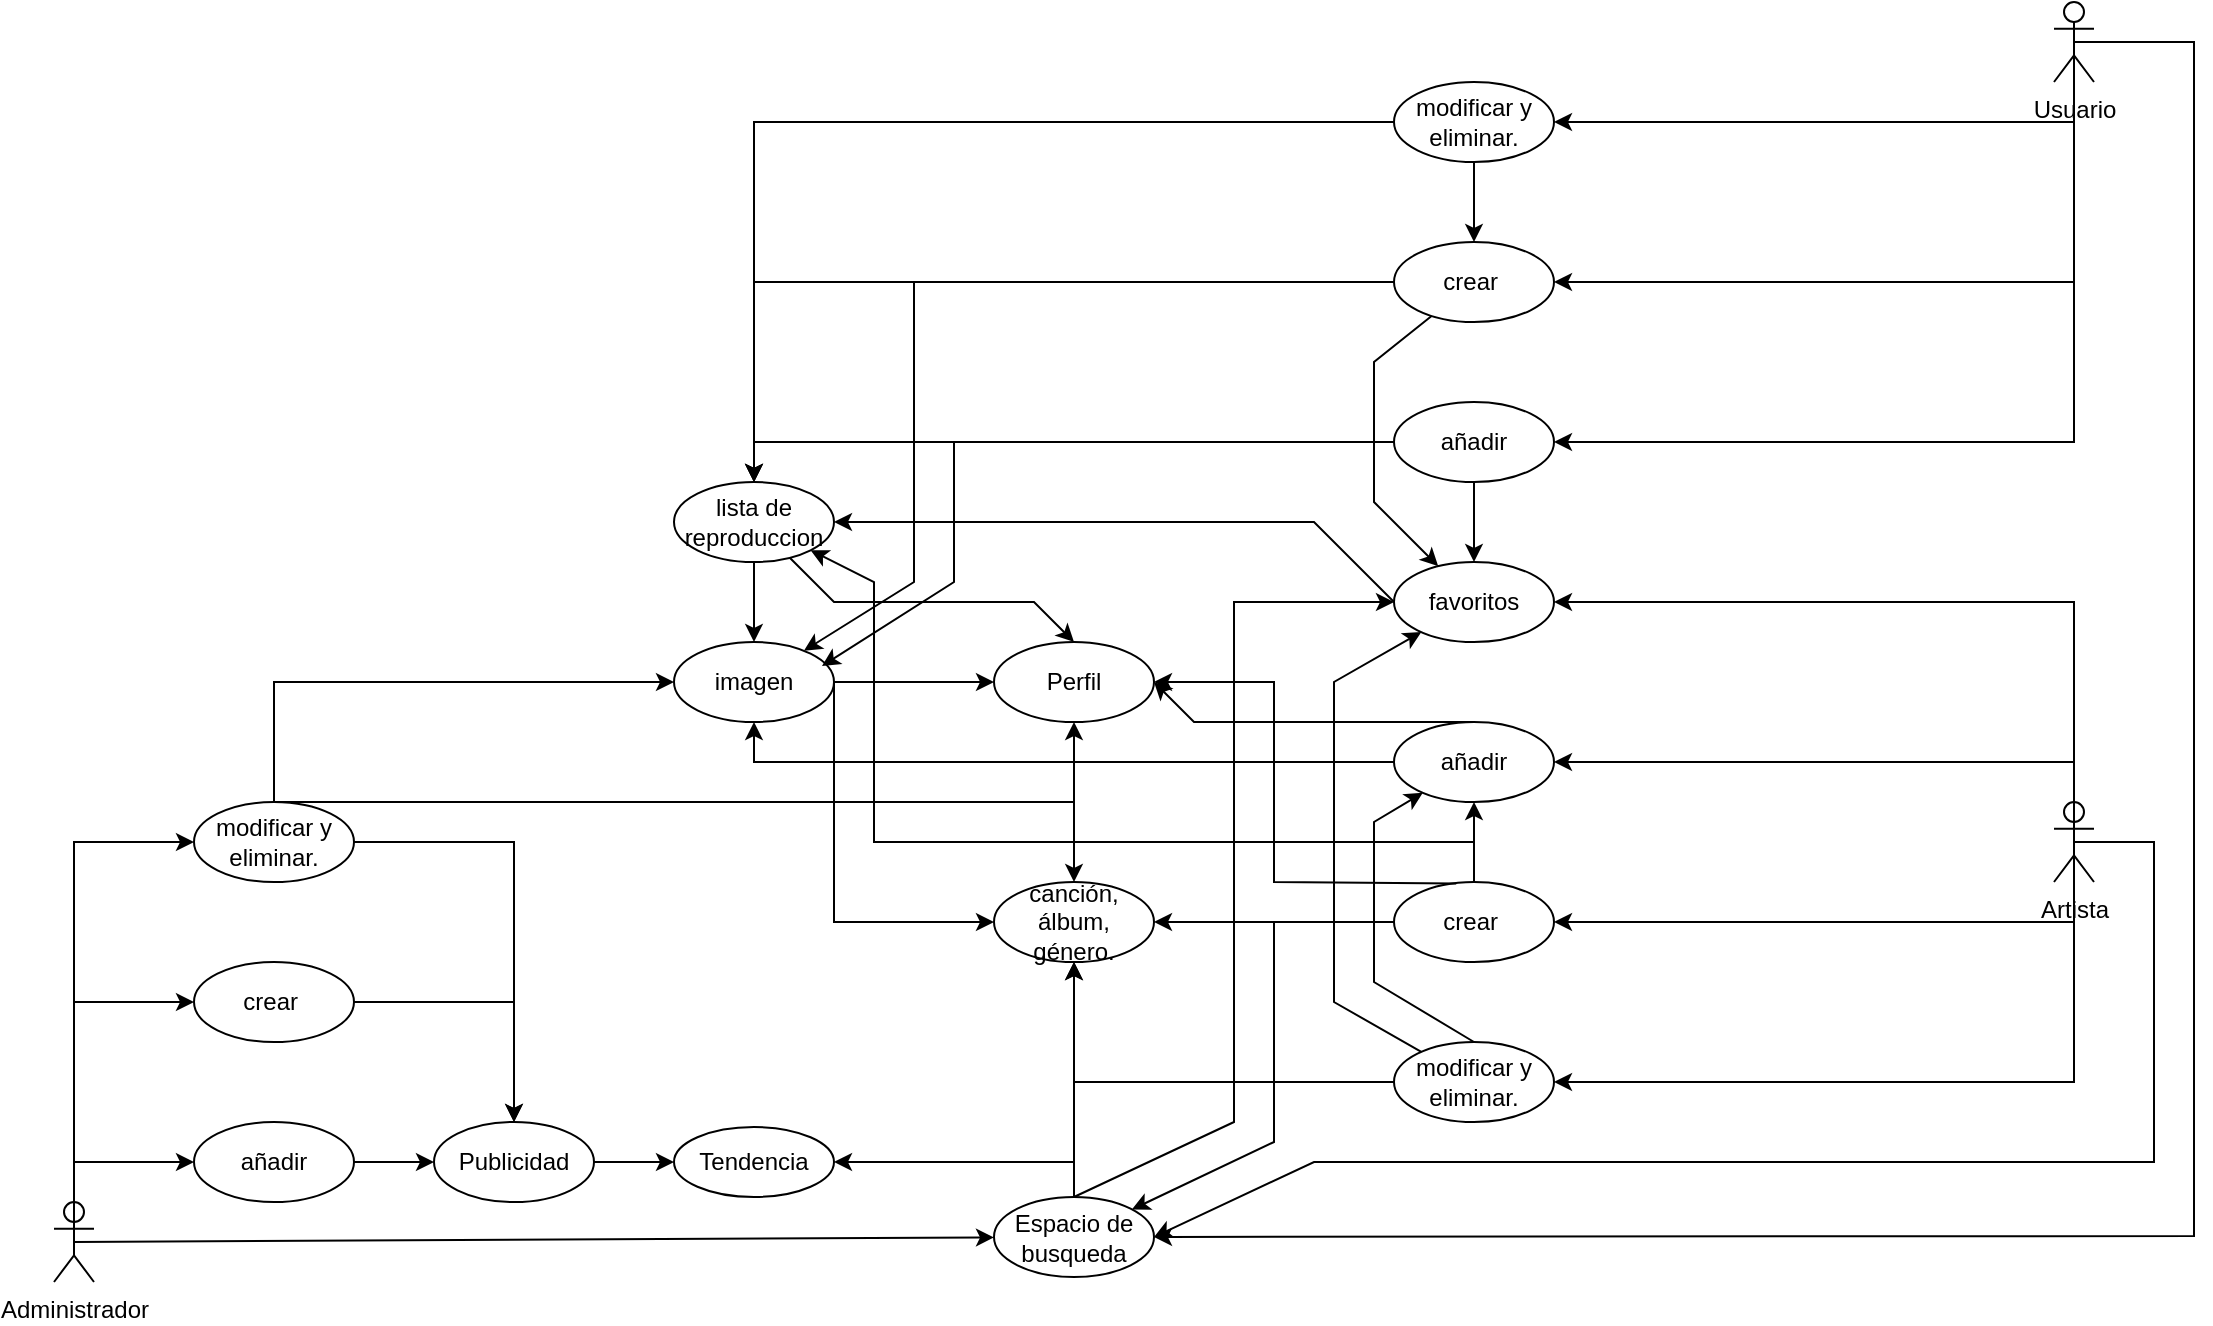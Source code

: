 <mxfile version="24.2.3" type="device">
  <diagram name="Página-1" id="-5zOtFLq7SKK8Ss9scCu">
    <mxGraphModel dx="2062" dy="1834" grid="1" gridSize="10" guides="1" tooltips="1" connect="1" arrows="1" fold="1" page="1" pageScale="1" pageWidth="827" pageHeight="1169" math="0" shadow="0">
      <root>
        <mxCell id="0" />
        <mxCell id="1" parent="0" />
        <mxCell id="MYRkEVuzvfeUx_2Qi6E3-7" value="Administrador" style="shape=umlActor;verticalLabelPosition=bottom;verticalAlign=top;html=1;outlineConnect=0;" parent="1" vertex="1">
          <mxGeometry x="-70" y="440" width="20" height="40" as="geometry" />
        </mxCell>
        <mxCell id="MYRkEVuzvfeUx_2Qi6E3-8" value="Usuario" style="shape=umlActor;verticalLabelPosition=bottom;verticalAlign=top;html=1;outlineConnect=0;" parent="1" vertex="1">
          <mxGeometry x="930" y="-160" width="20" height="40" as="geometry" />
        </mxCell>
        <mxCell id="MYRkEVuzvfeUx_2Qi6E3-9" value="Artista" style="shape=umlActor;verticalLabelPosition=bottom;verticalAlign=top;html=1;outlineConnect=0;" parent="1" vertex="1">
          <mxGeometry x="930" y="240" width="20" height="40" as="geometry" />
        </mxCell>
        <mxCell id="MYRkEVuzvfeUx_2Qi6E3-13" value="Perfil" style="ellipse;whiteSpace=wrap;html=1;" parent="1" vertex="1">
          <mxGeometry x="400" y="160" width="80" height="40" as="geometry" />
        </mxCell>
        <mxCell id="MYRkEVuzvfeUx_2Qi6E3-15" value="modificar y&lt;div&gt;eliminar.&lt;/div&gt;" style="ellipse;whiteSpace=wrap;html=1;" parent="1" vertex="1">
          <mxGeometry x="600" y="-120" width="80" height="40" as="geometry" />
        </mxCell>
        <mxCell id="MYRkEVuzvfeUx_2Qi6E3-17" value="modificar y&lt;div&gt;eliminar.&lt;/div&gt;" style="ellipse;whiteSpace=wrap;html=1;" parent="1" vertex="1">
          <mxGeometry y="240" width="80" height="40" as="geometry" />
        </mxCell>
        <mxCell id="MYRkEVuzvfeUx_2Qi6E3-19" value="&lt;font style=&quot;vertical-align: inherit;&quot;&gt;&lt;font style=&quot;vertical-align: inherit;&quot;&gt;&lt;font style=&quot;vertical-align: inherit;&quot;&gt;&lt;font style=&quot;vertical-align: inherit;&quot;&gt;canción, álbum, género.&lt;/font&gt;&lt;/font&gt;&lt;/font&gt;&lt;/font&gt;" style="ellipse;whiteSpace=wrap;html=1;" parent="1" vertex="1">
          <mxGeometry x="400" y="280" width="80" height="40" as="geometry" />
        </mxCell>
        <mxCell id="MYRkEVuzvfeUx_2Qi6E3-22" value="modificar y&lt;div&gt;eliminar.&lt;/div&gt;" style="ellipse;whiteSpace=wrap;html=1;" parent="1" vertex="1">
          <mxGeometry x="600" y="360" width="80" height="40" as="geometry" />
        </mxCell>
        <mxCell id="MYRkEVuzvfeUx_2Qi6E3-23" value="crear&amp;nbsp;" style="ellipse;whiteSpace=wrap;html=1;" parent="1" vertex="1">
          <mxGeometry y="320" width="80" height="40" as="geometry" />
        </mxCell>
        <mxCell id="EgMsii5ivorulvfqZ3dE-45" value="" style="edgeStyle=orthogonalEdgeStyle;rounded=0;orthogonalLoop=1;jettySize=auto;html=1;" edge="1" parent="1" source="MYRkEVuzvfeUx_2Qi6E3-25" target="MYRkEVuzvfeUx_2Qi6E3-18">
          <mxGeometry relative="1" as="geometry" />
        </mxCell>
        <mxCell id="MYRkEVuzvfeUx_2Qi6E3-25" value="crear&amp;nbsp;" style="ellipse;whiteSpace=wrap;html=1;" parent="1" vertex="1">
          <mxGeometry x="600" y="280" width="80" height="40" as="geometry" />
        </mxCell>
        <mxCell id="MYRkEVuzvfeUx_2Qi6E3-26" value="añadir" style="ellipse;whiteSpace=wrap;html=1;" parent="1" vertex="1">
          <mxGeometry x="600" y="40" width="80" height="40" as="geometry" />
        </mxCell>
        <mxCell id="MYRkEVuzvfeUx_2Qi6E3-28" value="Publicidad" style="ellipse;whiteSpace=wrap;html=1;" parent="1" vertex="1">
          <mxGeometry x="120" y="400" width="80" height="40" as="geometry" />
        </mxCell>
        <mxCell id="MYRkEVuzvfeUx_2Qi6E3-30" value="añadir" style="ellipse;whiteSpace=wrap;html=1;" parent="1" vertex="1">
          <mxGeometry y="400" width="80" height="40" as="geometry" />
        </mxCell>
        <mxCell id="MYRkEVuzvfeUx_2Qi6E3-33" value="Tendencia" style="ellipse;whiteSpace=wrap;html=1;" parent="1" vertex="1">
          <mxGeometry x="240" y="402.5" width="80" height="35" as="geometry" />
        </mxCell>
        <mxCell id="MYRkEVuzvfeUx_2Qi6E3-38" value="" style="endArrow=classic;html=1;rounded=0;exitX=0.5;exitY=0.5;exitDx=0;exitDy=0;exitPerimeter=0;entryX=1;entryY=0.5;entryDx=0;entryDy=0;" parent="1" source="MYRkEVuzvfeUx_2Qi6E3-8" target="MYRkEVuzvfeUx_2Qi6E3-24" edge="1">
          <mxGeometry width="50" height="50" relative="1" as="geometry">
            <mxPoint x="500" y="320" as="sourcePoint" />
            <mxPoint x="550" y="270" as="targetPoint" />
            <Array as="points">
              <mxPoint x="940" y="-20" />
            </Array>
          </mxGeometry>
        </mxCell>
        <mxCell id="MYRkEVuzvfeUx_2Qi6E3-39" value="" style="endArrow=classic;html=1;rounded=0;exitX=0.5;exitY=0.5;exitDx=0;exitDy=0;exitPerimeter=0;entryX=1;entryY=0.5;entryDx=0;entryDy=0;" parent="1" source="MYRkEVuzvfeUx_2Qi6E3-8" target="MYRkEVuzvfeUx_2Qi6E3-26" edge="1">
          <mxGeometry width="50" height="50" relative="1" as="geometry">
            <mxPoint x="510" y="330" as="sourcePoint" />
            <mxPoint x="560" y="280" as="targetPoint" />
            <Array as="points">
              <mxPoint x="940" y="60" />
            </Array>
          </mxGeometry>
        </mxCell>
        <mxCell id="MYRkEVuzvfeUx_2Qi6E3-41" value="" style="endArrow=classic;html=1;rounded=0;exitX=0;exitY=0.5;exitDx=0;exitDy=0;" parent="1" source="MYRkEVuzvfeUx_2Qi6E3-26" target="MYRkEVuzvfeUx_2Qi6E3-16" edge="1">
          <mxGeometry width="50" height="50" relative="1" as="geometry">
            <mxPoint x="530" y="350" as="sourcePoint" />
            <mxPoint x="409" y="255" as="targetPoint" />
            <Array as="points">
              <mxPoint x="280" y="60" />
            </Array>
          </mxGeometry>
        </mxCell>
        <mxCell id="MYRkEVuzvfeUx_2Qi6E3-47" value="" style="endArrow=classic;html=1;rounded=0;exitX=0.5;exitY=0.5;exitDx=0;exitDy=0;exitPerimeter=0;" parent="1" source="MYRkEVuzvfeUx_2Qi6E3-9" edge="1" target="MYRkEVuzvfeUx_2Qi6E3-25">
          <mxGeometry width="50" height="50" relative="1" as="geometry">
            <mxPoint x="700" y="450" as="sourcePoint" />
            <mxPoint x="590" y="380" as="targetPoint" />
            <Array as="points">
              <mxPoint x="940" y="290" />
              <mxPoint x="940" y="300" />
            </Array>
          </mxGeometry>
        </mxCell>
        <mxCell id="MYRkEVuzvfeUx_2Qi6E3-48" value="" style="endArrow=classic;html=1;rounded=0;entryX=0.5;entryY=0;entryDx=0;entryDy=0;" parent="1" source="MYRkEVuzvfeUx_2Qi6E3-16" target="MYRkEVuzvfeUx_2Qi6E3-13" edge="1">
          <mxGeometry width="50" height="50" relative="1" as="geometry">
            <mxPoint x="630" y="320" as="sourcePoint" />
            <mxPoint x="680" y="270" as="targetPoint" />
            <Array as="points">
              <mxPoint x="320" y="140" />
              <mxPoint x="420" y="140" />
            </Array>
          </mxGeometry>
        </mxCell>
        <mxCell id="MYRkEVuzvfeUx_2Qi6E3-52" value="" style="endArrow=classic;html=1;rounded=0;" parent="1" source="MYRkEVuzvfeUx_2Qi6E3-25" target="MYRkEVuzvfeUx_2Qi6E3-19" edge="1">
          <mxGeometry width="50" height="50" relative="1" as="geometry">
            <mxPoint x="535" y="320" as="sourcePoint" />
            <mxPoint x="585" y="270" as="targetPoint" />
            <Array as="points">
              <mxPoint x="540" y="300" />
            </Array>
          </mxGeometry>
        </mxCell>
        <mxCell id="MYRkEVuzvfeUx_2Qi6E3-53" value="" style="endArrow=classic;html=1;rounded=0;entryX=1;entryY=0.5;entryDx=0;entryDy=0;exitX=0.389;exitY=0.018;exitDx=0;exitDy=0;exitPerimeter=0;" parent="1" target="MYRkEVuzvfeUx_2Qi6E3-13" edge="1" source="MYRkEVuzvfeUx_2Qi6E3-25">
          <mxGeometry width="50" height="50" relative="1" as="geometry">
            <mxPoint x="560" y="360" as="sourcePoint" />
            <mxPoint x="610" y="285" as="targetPoint" />
            <Array as="points">
              <mxPoint x="540" y="280" />
              <mxPoint x="540" y="180" />
            </Array>
          </mxGeometry>
        </mxCell>
        <mxCell id="MYRkEVuzvfeUx_2Qi6E3-54" value="" style="endArrow=classic;html=1;rounded=0;exitX=0.5;exitY=0.5;exitDx=0;exitDy=0;exitPerimeter=0;entryX=1;entryY=0.5;entryDx=0;entryDy=0;" parent="1" source="MYRkEVuzvfeUx_2Qi6E3-9" target="MYRkEVuzvfeUx_2Qi6E3-22" edge="1">
          <mxGeometry width="50" height="50" relative="1" as="geometry">
            <mxPoint x="630" y="450" as="sourcePoint" />
            <mxPoint x="680" y="400" as="targetPoint" />
            <Array as="points">
              <mxPoint x="940" y="380" />
            </Array>
          </mxGeometry>
        </mxCell>
        <mxCell id="MYRkEVuzvfeUx_2Qi6E3-55" value="" style="endArrow=classic;html=1;rounded=0;exitX=0.5;exitY=0.5;exitDx=0;exitDy=0;exitPerimeter=0;entryX=1;entryY=0.5;entryDx=0;entryDy=0;" parent="1" source="MYRkEVuzvfeUx_2Qi6E3-9" target="MYRkEVuzvfeUx_2Qi6E3-18" edge="1">
          <mxGeometry width="50" height="50" relative="1" as="geometry">
            <mxPoint x="640" y="460" as="sourcePoint" />
            <mxPoint x="690" y="410" as="targetPoint" />
            <Array as="points">
              <mxPoint x="940" y="220" />
            </Array>
          </mxGeometry>
        </mxCell>
        <mxCell id="MYRkEVuzvfeUx_2Qi6E3-56" value="" style="endArrow=classic;html=1;rounded=0;exitX=0.5;exitY=0;exitDx=0;exitDy=0;entryX=0;entryY=0.5;entryDx=0;entryDy=0;" parent="1" source="MYRkEVuzvfeUx_2Qi6E3-20" target="MYRkEVuzvfeUx_2Qi6E3-21" edge="1">
          <mxGeometry width="50" height="50" relative="1" as="geometry">
            <mxPoint x="600" y="630" as="sourcePoint" />
            <mxPoint x="590" y="130" as="targetPoint" />
            <Array as="points">
              <mxPoint x="520" y="400" />
              <mxPoint x="520" y="140" />
            </Array>
          </mxGeometry>
        </mxCell>
        <mxCell id="MYRkEVuzvfeUx_2Qi6E3-57" value="" style="endArrow=classic;html=1;rounded=0;exitX=0.5;exitY=0;exitDx=0;exitDy=0;" parent="1" source="MYRkEVuzvfeUx_2Qi6E3-25" target="MYRkEVuzvfeUx_2Qi6E3-16" edge="1">
          <mxGeometry width="50" height="50" relative="1" as="geometry">
            <mxPoint x="530" y="610" as="sourcePoint" />
            <mxPoint x="580" y="560" as="targetPoint" />
            <Array as="points">
              <mxPoint x="640" y="260" />
              <mxPoint x="340" y="260" />
              <mxPoint x="340" y="130" />
            </Array>
          </mxGeometry>
        </mxCell>
        <mxCell id="MYRkEVuzvfeUx_2Qi6E3-59" value="" style="endArrow=classic;html=1;rounded=0;exitX=0;exitY=0.5;exitDx=0;exitDy=0;" parent="1" source="MYRkEVuzvfeUx_2Qi6E3-18" target="MYRkEVuzvfeUx_2Qi6E3-27" edge="1">
          <mxGeometry width="50" height="50" relative="1" as="geometry">
            <mxPoint x="680" y="500" as="sourcePoint" />
            <mxPoint x="730" y="450" as="targetPoint" />
            <Array as="points">
              <mxPoint x="280" y="220" />
            </Array>
          </mxGeometry>
        </mxCell>
        <mxCell id="MYRkEVuzvfeUx_2Qi6E3-61" value="" style="endArrow=classic;html=1;rounded=0;exitX=0.5;exitY=0;exitDx=0;exitDy=0;entryX=1;entryY=0.5;entryDx=0;entryDy=0;" parent="1" source="MYRkEVuzvfeUx_2Qi6E3-18" target="MYRkEVuzvfeUx_2Qi6E3-13" edge="1">
          <mxGeometry width="50" height="50" relative="1" as="geometry">
            <mxPoint x="700" y="520" as="sourcePoint" />
            <mxPoint x="750" y="470" as="targetPoint" />
            <Array as="points">
              <mxPoint x="500" y="200" />
            </Array>
          </mxGeometry>
        </mxCell>
        <mxCell id="MYRkEVuzvfeUx_2Qi6E3-62" value="" style="endArrow=classic;html=1;rounded=0;" parent="1" source="MYRkEVuzvfeUx_2Qi6E3-22" target="MYRkEVuzvfeUx_2Qi6E3-19" edge="1">
          <mxGeometry width="50" height="50" relative="1" as="geometry">
            <mxPoint x="570" y="380" as="sourcePoint" />
            <mxPoint x="450.0" y="260" as="targetPoint" />
            <Array as="points">
              <mxPoint x="440" y="380" />
            </Array>
          </mxGeometry>
        </mxCell>
        <mxCell id="MYRkEVuzvfeUx_2Qi6E3-64" value="" style="endArrow=classic;html=1;rounded=0;exitX=0.5;exitY=0.5;exitDx=0;exitDy=0;exitPerimeter=0;entryX=1;entryY=0.5;entryDx=0;entryDy=0;" parent="1" source="MYRkEVuzvfeUx_2Qi6E3-9" target="MYRkEVuzvfeUx_2Qi6E3-21" edge="1">
          <mxGeometry width="50" height="50" relative="1" as="geometry">
            <mxPoint x="390" y="360" as="sourcePoint" />
            <mxPoint x="440" y="310" as="targetPoint" />
            <Array as="points">
              <mxPoint x="940" y="140" />
            </Array>
          </mxGeometry>
        </mxCell>
        <mxCell id="MYRkEVuzvfeUx_2Qi6E3-66" value="" style="endArrow=classic;html=1;rounded=0;exitX=0.5;exitY=0.5;exitDx=0;exitDy=0;exitPerimeter=0;entryX=0;entryY=0.5;entryDx=0;entryDy=0;" parent="1" source="MYRkEVuzvfeUx_2Qi6E3-7" target="MYRkEVuzvfeUx_2Qi6E3-30" edge="1">
          <mxGeometry width="50" height="50" relative="1" as="geometry">
            <mxPoint x="150" y="500" as="sourcePoint" />
            <mxPoint x="240" y="430" as="targetPoint" />
            <Array as="points">
              <mxPoint x="-60" y="420" />
            </Array>
          </mxGeometry>
        </mxCell>
        <mxCell id="MYRkEVuzvfeUx_2Qi6E3-75" value="" style="endArrow=classic;html=1;rounded=0;exitX=0.5;exitY=0;exitDx=0;exitDy=0;" parent="1" source="MYRkEVuzvfeUx_2Qi6E3-17" target="MYRkEVuzvfeUx_2Qi6E3-19" edge="1">
          <mxGeometry width="50" height="50" relative="1" as="geometry">
            <mxPoint x="240" y="590" as="sourcePoint" />
            <mxPoint x="330" y="520" as="targetPoint" />
            <Array as="points">
              <mxPoint x="440" y="240" />
            </Array>
          </mxGeometry>
        </mxCell>
        <mxCell id="EgMsii5ivorulvfqZ3dE-3" value="" style="endArrow=classic;html=1;rounded=0;entryX=1;entryY=0.5;entryDx=0;entryDy=0;exitX=0;exitY=0.5;exitDx=0;exitDy=0;" edge="1" parent="1" source="MYRkEVuzvfeUx_2Qi6E3-21" target="MYRkEVuzvfeUx_2Qi6E3-16">
          <mxGeometry width="50" height="50" relative="1" as="geometry">
            <mxPoint x="610" y="80" as="sourcePoint" />
            <mxPoint x="378" y="380" as="targetPoint" />
            <Array as="points">
              <mxPoint x="560" y="100" />
            </Array>
          </mxGeometry>
        </mxCell>
        <mxCell id="MYRkEVuzvfeUx_2Qi6E3-16" value="lista de reproduccion" style="ellipse;whiteSpace=wrap;html=1;" parent="1" vertex="1">
          <mxGeometry x="240" y="80" width="80" height="40" as="geometry" />
        </mxCell>
        <mxCell id="EgMsii5ivorulvfqZ3dE-4" value="" style="endArrow=classic;html=1;rounded=0;" edge="1" parent="1" source="MYRkEVuzvfeUx_2Qi6E3-25" target="MYRkEVuzvfeUx_2Qi6E3-20">
          <mxGeometry width="50" height="50" relative="1" as="geometry">
            <mxPoint x="565" y="405" as="sourcePoint" />
            <mxPoint x="390" y="60" as="targetPoint" />
            <Array as="points">
              <mxPoint x="540" y="300" />
              <mxPoint x="540" y="410" />
            </Array>
          </mxGeometry>
        </mxCell>
        <mxCell id="MYRkEVuzvfeUx_2Qi6E3-20" value="Espacio de busqueda" style="ellipse;whiteSpace=wrap;html=1;" parent="1" vertex="1">
          <mxGeometry x="400" y="437.5" width="80" height="40" as="geometry" />
        </mxCell>
        <mxCell id="EgMsii5ivorulvfqZ3dE-6" value="" style="endArrow=classic;html=1;rounded=0;exitX=0.5;exitY=0;exitDx=0;exitDy=0;" edge="1" parent="1" source="MYRkEVuzvfeUx_2Qi6E3-20" target="MYRkEVuzvfeUx_2Qi6E3-33">
          <mxGeometry width="50" height="50" relative="1" as="geometry">
            <mxPoint x="440" y="280" as="sourcePoint" />
            <mxPoint x="490" y="230" as="targetPoint" />
            <Array as="points">
              <mxPoint x="440" y="420" />
            </Array>
          </mxGeometry>
        </mxCell>
        <mxCell id="EgMsii5ivorulvfqZ3dE-7" value="" style="endArrow=classic;html=1;rounded=0;exitX=0.5;exitY=0;exitDx=0;exitDy=0;" edge="1" parent="1" source="MYRkEVuzvfeUx_2Qi6E3-20" target="MYRkEVuzvfeUx_2Qi6E3-19">
          <mxGeometry width="50" height="50" relative="1" as="geometry">
            <mxPoint x="440" y="180" as="sourcePoint" />
            <mxPoint x="490" y="130" as="targetPoint" />
          </mxGeometry>
        </mxCell>
        <mxCell id="EgMsii5ivorulvfqZ3dE-8" value="" style="endArrow=classic;html=1;rounded=0;exitX=1;exitY=0.5;exitDx=0;exitDy=0;" edge="1" parent="1" source="MYRkEVuzvfeUx_2Qi6E3-27" target="MYRkEVuzvfeUx_2Qi6E3-19">
          <mxGeometry width="50" height="50" relative="1" as="geometry">
            <mxPoint x="410" y="290" as="sourcePoint" />
            <mxPoint x="460" y="240" as="targetPoint" />
            <Array as="points">
              <mxPoint x="320" y="300" />
            </Array>
          </mxGeometry>
        </mxCell>
        <mxCell id="EgMsii5ivorulvfqZ3dE-9" value="" style="endArrow=classic;html=1;rounded=0;entryX=0;entryY=0.5;entryDx=0;entryDy=0;" edge="1" parent="1" source="MYRkEVuzvfeUx_2Qi6E3-28" target="MYRkEVuzvfeUx_2Qi6E3-33">
          <mxGeometry width="50" height="50" relative="1" as="geometry">
            <mxPoint x="242.999" y="610.785" as="sourcePoint" />
            <mxPoint x="413.55" y="449.21" as="targetPoint" />
          </mxGeometry>
        </mxCell>
        <mxCell id="EgMsii5ivorulvfqZ3dE-11" value="" style="endArrow=classic;html=1;rounded=0;exitX=0.5;exitY=0;exitDx=0;exitDy=0;" edge="1" parent="1" source="MYRkEVuzvfeUx_2Qi6E3-22" target="MYRkEVuzvfeUx_2Qi6E3-18">
          <mxGeometry width="50" height="50" relative="1" as="geometry">
            <mxPoint x="640" y="430" as="sourcePoint" />
            <mxPoint x="445" y="135" as="targetPoint" />
            <Array as="points">
              <mxPoint x="590" y="330" />
              <mxPoint x="590" y="250" />
            </Array>
          </mxGeometry>
        </mxCell>
        <mxCell id="MYRkEVuzvfeUx_2Qi6E3-18" value="añadir" style="ellipse;whiteSpace=wrap;html=1;" parent="1" vertex="1">
          <mxGeometry x="600" y="200" width="80" height="40" as="geometry" />
        </mxCell>
        <mxCell id="EgMsii5ivorulvfqZ3dE-15" value="" style="endArrow=classic;html=1;rounded=0;" edge="1" parent="1" source="MYRkEVuzvfeUx_2Qi6E3-22" target="MYRkEVuzvfeUx_2Qi6E3-21">
          <mxGeometry width="50" height="50" relative="1" as="geometry">
            <mxPoint x="540" y="380" as="sourcePoint" />
            <mxPoint x="620" y="140" as="targetPoint" />
            <Array as="points">
              <mxPoint x="570" y="340" />
              <mxPoint x="570" y="180" />
            </Array>
          </mxGeometry>
        </mxCell>
        <mxCell id="MYRkEVuzvfeUx_2Qi6E3-21" value="favoritos" style="ellipse;whiteSpace=wrap;html=1;" parent="1" vertex="1">
          <mxGeometry x="600" y="120" width="80" height="40" as="geometry" />
        </mxCell>
        <mxCell id="EgMsii5ivorulvfqZ3dE-17" value="" style="endArrow=classic;html=1;rounded=0;exitX=0;exitY=0.5;exitDx=0;exitDy=0;" edge="1" parent="1" source="MYRkEVuzvfeUx_2Qi6E3-24" target="MYRkEVuzvfeUx_2Qi6E3-27">
          <mxGeometry width="50" height="50" relative="1" as="geometry">
            <mxPoint x="670" y="170" as="sourcePoint" />
            <mxPoint x="320" y="240" as="targetPoint" />
            <Array as="points">
              <mxPoint x="360" y="-20" />
              <mxPoint x="360" y="130" />
            </Array>
          </mxGeometry>
        </mxCell>
        <mxCell id="EgMsii5ivorulvfqZ3dE-18" value="" style="endArrow=classic;html=1;rounded=0;" edge="1" parent="1" source="MYRkEVuzvfeUx_2Qi6E3-16" target="MYRkEVuzvfeUx_2Qi6E3-27">
          <mxGeometry width="50" height="50" relative="1" as="geometry">
            <mxPoint x="354" y="55" as="sourcePoint" />
            <mxPoint x="371" y="300" as="targetPoint" />
          </mxGeometry>
        </mxCell>
        <mxCell id="MYRkEVuzvfeUx_2Qi6E3-27" value="imagen" style="ellipse;whiteSpace=wrap;html=1;" parent="1" vertex="1">
          <mxGeometry x="240" y="160" width="80" height="40" as="geometry" />
        </mxCell>
        <mxCell id="EgMsii5ivorulvfqZ3dE-20" value="" style="endArrow=classic;html=1;rounded=0;" edge="1" parent="1" source="MYRkEVuzvfeUx_2Qi6E3-7" target="MYRkEVuzvfeUx_2Qi6E3-23">
          <mxGeometry width="50" height="50" relative="1" as="geometry">
            <mxPoint x="-40" y="410" as="sourcePoint" />
            <mxPoint x="10" y="360" as="targetPoint" />
            <Array as="points">
              <mxPoint x="-60" y="340" />
            </Array>
          </mxGeometry>
        </mxCell>
        <mxCell id="EgMsii5ivorulvfqZ3dE-21" value="" style="endArrow=classic;html=1;rounded=0;" edge="1" parent="1" source="MYRkEVuzvfeUx_2Qi6E3-7" target="MYRkEVuzvfeUx_2Qi6E3-17">
          <mxGeometry width="50" height="50" relative="1" as="geometry">
            <mxPoint x="-40" y="340" as="sourcePoint" />
            <mxPoint x="10" y="290" as="targetPoint" />
            <Array as="points">
              <mxPoint x="-60" y="260" />
            </Array>
          </mxGeometry>
        </mxCell>
        <mxCell id="EgMsii5ivorulvfqZ3dE-22" value="" style="endArrow=classic;html=1;rounded=0;" edge="1" parent="1" source="MYRkEVuzvfeUx_2Qi6E3-17" target="MYRkEVuzvfeUx_2Qi6E3-28">
          <mxGeometry width="50" height="50" relative="1" as="geometry">
            <mxPoint x="100" y="360" as="sourcePoint" />
            <mxPoint x="150" y="310" as="targetPoint" />
            <Array as="points">
              <mxPoint x="160" y="260" />
            </Array>
          </mxGeometry>
        </mxCell>
        <mxCell id="EgMsii5ivorulvfqZ3dE-23" value="" style="endArrow=classic;html=1;rounded=0;" edge="1" parent="1" source="MYRkEVuzvfeUx_2Qi6E3-23" target="MYRkEVuzvfeUx_2Qi6E3-28">
          <mxGeometry width="50" height="50" relative="1" as="geometry">
            <mxPoint x="230" y="370" as="sourcePoint" />
            <mxPoint x="280" y="320" as="targetPoint" />
            <Array as="points">
              <mxPoint x="160" y="340" />
            </Array>
          </mxGeometry>
        </mxCell>
        <mxCell id="EgMsii5ivorulvfqZ3dE-24" value="" style="endArrow=classic;html=1;rounded=0;" edge="1" parent="1" source="MYRkEVuzvfeUx_2Qi6E3-30" target="MYRkEVuzvfeUx_2Qi6E3-28">
          <mxGeometry width="50" height="50" relative="1" as="geometry">
            <mxPoint x="170" y="380" as="sourcePoint" />
            <mxPoint x="220" y="330" as="targetPoint" />
          </mxGeometry>
        </mxCell>
        <mxCell id="MYRkEVuzvfeUx_2Qi6E3-24" value="crear&amp;nbsp;" style="ellipse;whiteSpace=wrap;html=1;" parent="1" vertex="1">
          <mxGeometry x="600" y="-40" width="80" height="40" as="geometry" />
        </mxCell>
        <mxCell id="EgMsii5ivorulvfqZ3dE-34" value="" style="endArrow=classic;html=1;rounded=0;" edge="1" parent="1" source="MYRkEVuzvfeUx_2Qi6E3-17" target="MYRkEVuzvfeUx_2Qi6E3-27">
          <mxGeometry width="50" height="50" relative="1" as="geometry">
            <mxPoint x="120" y="250" as="sourcePoint" />
            <mxPoint x="170" y="200" as="targetPoint" />
            <Array as="points">
              <mxPoint x="40" y="180" />
            </Array>
          </mxGeometry>
        </mxCell>
        <mxCell id="EgMsii5ivorulvfqZ3dE-35" value="" style="endArrow=classic;html=1;rounded=0;" edge="1" parent="1" target="MYRkEVuzvfeUx_2Qi6E3-13">
          <mxGeometry width="50" height="50" relative="1" as="geometry">
            <mxPoint x="320" y="180" as="sourcePoint" />
            <mxPoint x="140" y="150" as="targetPoint" />
          </mxGeometry>
        </mxCell>
        <mxCell id="EgMsii5ivorulvfqZ3dE-36" value="" style="endArrow=classic;html=1;rounded=0;exitX=0.5;exitY=0;exitDx=0;exitDy=0;" edge="1" parent="1" source="MYRkEVuzvfeUx_2Qi6E3-17" target="MYRkEVuzvfeUx_2Qi6E3-13">
          <mxGeometry width="50" height="50" relative="1" as="geometry">
            <mxPoint x="150" y="260" as="sourcePoint" />
            <mxPoint x="200" y="210" as="targetPoint" />
            <Array as="points">
              <mxPoint x="240" y="240" />
              <mxPoint x="440" y="240" />
            </Array>
          </mxGeometry>
        </mxCell>
        <mxCell id="EgMsii5ivorulvfqZ3dE-37" value="" style="endArrow=classic;html=1;rounded=0;" edge="1" parent="1" source="MYRkEVuzvfeUx_2Qi6E3-15" target="MYRkEVuzvfeUx_2Qi6E3-24">
          <mxGeometry width="50" height="50" relative="1" as="geometry">
            <mxPoint x="650" y="-20" as="sourcePoint" />
            <mxPoint x="700" y="-70" as="targetPoint" />
          </mxGeometry>
        </mxCell>
        <mxCell id="EgMsii5ivorulvfqZ3dE-38" value="" style="endArrow=classic;html=1;rounded=0;" edge="1" parent="1" source="MYRkEVuzvfeUx_2Qi6E3-15" target="MYRkEVuzvfeUx_2Qi6E3-16">
          <mxGeometry width="50" height="50" relative="1" as="geometry">
            <mxPoint x="470" y="-10" as="sourcePoint" />
            <mxPoint x="520" y="-60" as="targetPoint" />
            <Array as="points">
              <mxPoint x="280" y="-100" />
            </Array>
          </mxGeometry>
        </mxCell>
        <mxCell id="EgMsii5ivorulvfqZ3dE-39" value="" style="endArrow=classic;html=1;rounded=0;" edge="1" parent="1" source="MYRkEVuzvfeUx_2Qi6E3-24" target="MYRkEVuzvfeUx_2Qi6E3-16">
          <mxGeometry width="50" height="50" relative="1" as="geometry">
            <mxPoint x="430" y="40" as="sourcePoint" />
            <mxPoint x="480" y="-10" as="targetPoint" />
            <Array as="points">
              <mxPoint x="280" y="-20" />
            </Array>
          </mxGeometry>
        </mxCell>
        <mxCell id="EgMsii5ivorulvfqZ3dE-40" value="" style="endArrow=classic;html=1;rounded=0;" edge="1" parent="1" source="MYRkEVuzvfeUx_2Qi6E3-8" target="MYRkEVuzvfeUx_2Qi6E3-15">
          <mxGeometry width="50" height="50" relative="1" as="geometry">
            <mxPoint x="830" y="-30" as="sourcePoint" />
            <mxPoint x="880" y="-80" as="targetPoint" />
            <Array as="points">
              <mxPoint x="940" y="-100" />
            </Array>
          </mxGeometry>
        </mxCell>
        <mxCell id="EgMsii5ivorulvfqZ3dE-41" value="" style="endArrow=classic;html=1;rounded=0;exitX=0.5;exitY=0.5;exitDx=0;exitDy=0;exitPerimeter=0;" edge="1" parent="1" source="MYRkEVuzvfeUx_2Qi6E3-8" target="MYRkEVuzvfeUx_2Qi6E3-20">
          <mxGeometry width="50" height="50" relative="1" as="geometry">
            <mxPoint x="940" y="30" as="sourcePoint" />
            <mxPoint x="910" y="110" as="targetPoint" />
            <Array as="points">
              <mxPoint x="1000" y="-140" />
              <mxPoint x="1000" y="20" />
              <mxPoint x="1000" y="457" />
            </Array>
          </mxGeometry>
        </mxCell>
        <mxCell id="EgMsii5ivorulvfqZ3dE-43" value="" style="endArrow=classic;html=1;rounded=0;entryX=1;entryY=0.5;entryDx=0;entryDy=0;" edge="1" parent="1" target="MYRkEVuzvfeUx_2Qi6E3-20">
          <mxGeometry width="50" height="50" relative="1" as="geometry">
            <mxPoint x="940" y="260" as="sourcePoint" />
            <mxPoint x="830" y="250" as="targetPoint" />
            <Array as="points">
              <mxPoint x="980" y="260" />
              <mxPoint x="980" y="420" />
              <mxPoint x="560" y="420" />
            </Array>
          </mxGeometry>
        </mxCell>
        <mxCell id="EgMsii5ivorulvfqZ3dE-44" value="" style="endArrow=classic;html=1;rounded=0;" edge="1" parent="1" target="MYRkEVuzvfeUx_2Qi6E3-20">
          <mxGeometry width="50" height="50" relative="1" as="geometry">
            <mxPoint x="-60" y="460" as="sourcePoint" />
            <mxPoint x="320" y="510" as="targetPoint" />
          </mxGeometry>
        </mxCell>
        <mxCell id="EgMsii5ivorulvfqZ3dE-46" value="" style="endArrow=classic;html=1;rounded=0;" edge="1" parent="1" source="MYRkEVuzvfeUx_2Qi6E3-26" target="MYRkEVuzvfeUx_2Qi6E3-21">
          <mxGeometry width="50" height="50" relative="1" as="geometry">
            <mxPoint x="630" y="140" as="sourcePoint" />
            <mxPoint x="680" y="90" as="targetPoint" />
          </mxGeometry>
        </mxCell>
        <mxCell id="EgMsii5ivorulvfqZ3dE-47" value="" style="endArrow=classic;html=1;rounded=0;" edge="1" parent="1" source="MYRkEVuzvfeUx_2Qi6E3-24" target="MYRkEVuzvfeUx_2Qi6E3-21">
          <mxGeometry width="50" height="50" relative="1" as="geometry">
            <mxPoint x="550" y="80" as="sourcePoint" />
            <mxPoint x="600" y="30" as="targetPoint" />
            <Array as="points">
              <mxPoint x="590" y="20" />
              <mxPoint x="590" y="90" />
            </Array>
          </mxGeometry>
        </mxCell>
        <mxCell id="EgMsii5ivorulvfqZ3dE-48" value="" style="endArrow=classic;html=1;rounded=0;" edge="1" parent="1" source="MYRkEVuzvfeUx_2Qi6E3-26">
          <mxGeometry width="50" height="50" relative="1" as="geometry">
            <mxPoint x="480" y="160" as="sourcePoint" />
            <mxPoint x="314" y="172" as="targetPoint" />
            <Array as="points">
              <mxPoint x="440" y="60" />
              <mxPoint x="380" y="60" />
              <mxPoint x="380" y="130" />
            </Array>
          </mxGeometry>
        </mxCell>
      </root>
    </mxGraphModel>
  </diagram>
</mxfile>
